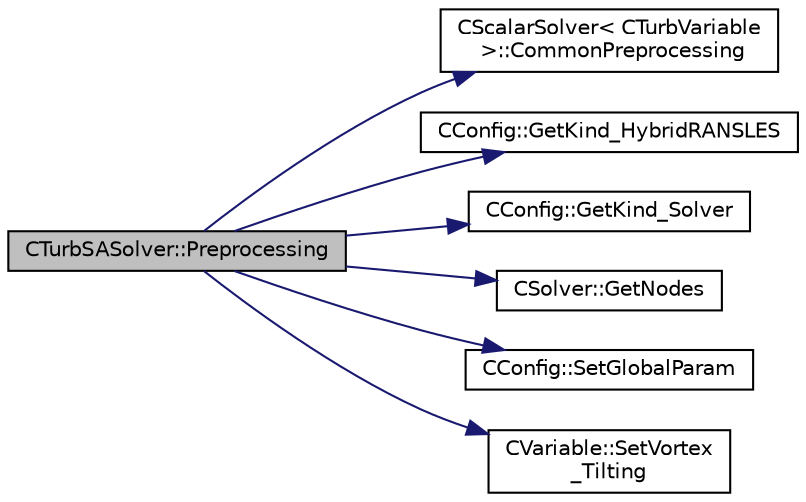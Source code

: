 digraph "CTurbSASolver::Preprocessing"
{
 // LATEX_PDF_SIZE
  edge [fontname="Helvetica",fontsize="10",labelfontname="Helvetica",labelfontsize="10"];
  node [fontname="Helvetica",fontsize="10",shape=record];
  rankdir="LR";
  Node1 [label="CTurbSASolver::Preprocessing",height=0.2,width=0.4,color="black", fillcolor="grey75", style="filled", fontcolor="black",tooltip="Restart residual and compute gradients."];
  Node1 -> Node2 [color="midnightblue",fontsize="10",style="solid",fontname="Helvetica"];
  Node2 [label="CScalarSolver\< CTurbVariable\l \>::CommonPreprocessing",height=0.2,width=0.4,color="black", fillcolor="white", style="filled",URL="$classCScalarSolver.html#aa6238dd670ce793d763fc35598b52dcf",tooltip="Gradient and Limiter computation."];
  Node1 -> Node3 [color="midnightblue",fontsize="10",style="solid",fontname="Helvetica"];
  Node3 [label="CConfig::GetKind_HybridRANSLES",height=0.2,width=0.4,color="black", fillcolor="white", style="filled",URL="$classCConfig.html#abfd9da622a435f924a30a08d349f304d",tooltip="Get the Kind of Hybrid RANS/LES."];
  Node1 -> Node4 [color="midnightblue",fontsize="10",style="solid",fontname="Helvetica"];
  Node4 [label="CConfig::GetKind_Solver",height=0.2,width=0.4,color="black", fillcolor="white", style="filled",URL="$classCConfig.html#a77312cf52a5ba2cc1239b7cee6fce7a7",tooltip="Governing equations of the flow (it can be different from the run time equation)."];
  Node1 -> Node5 [color="midnightblue",fontsize="10",style="solid",fontname="Helvetica"];
  Node5 [label="CSolver::GetNodes",height=0.2,width=0.4,color="black", fillcolor="white", style="filled",URL="$classCSolver.html#af3198e52a2ea377bb765647b5e697197",tooltip="Allow outside access to the nodes of the solver, containing conservatives, primitives,..."];
  Node1 -> Node6 [color="midnightblue",fontsize="10",style="solid",fontname="Helvetica"];
  Node6 [label="CConfig::SetGlobalParam",height=0.2,width=0.4,color="black", fillcolor="white", style="filled",URL="$classCConfig.html#a3e3d4022db0b89a83c6c7ab44dd39463",tooltip="Set the global parameters of each simulation for each runtime system."];
  Node1 -> Node7 [color="midnightblue",fontsize="10",style="solid",fontname="Helvetica"];
  Node7 [label="CVariable::SetVortex\l_Tilting",height=0.2,width=0.4,color="black", fillcolor="white", style="filled",URL="$classCVariable.html#a5f4d09dbccedb374f09120ab53d2a0c2",tooltip=" "];
}
